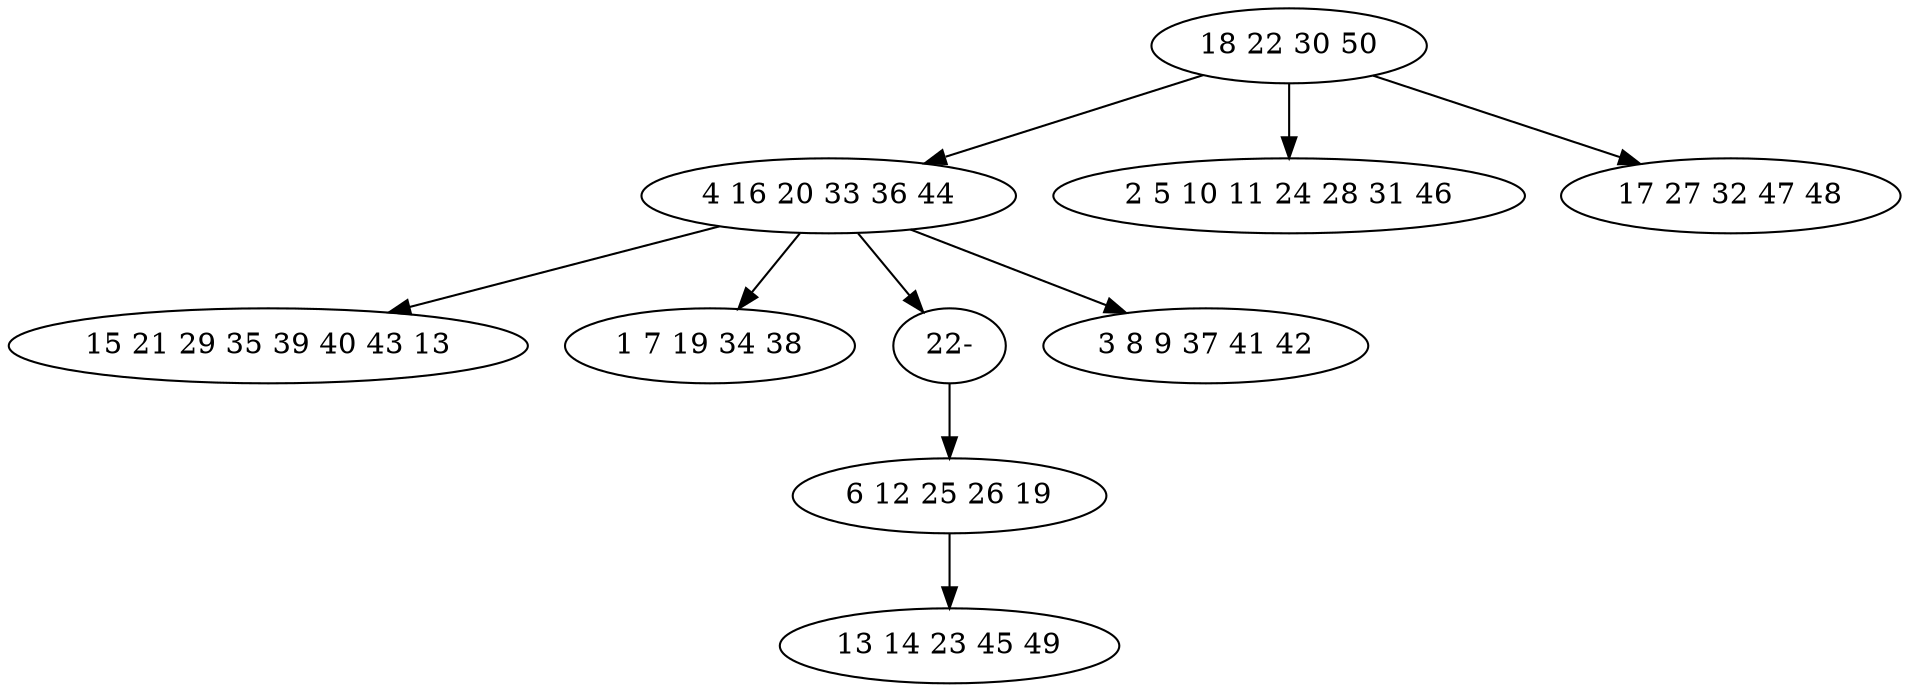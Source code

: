 digraph true_tree {
	"0" -> "1"
	"1" -> "2"
	"1" -> "3"
	"1" -> "9"
	"0" -> "5"
	"4" -> "6"
	"0" -> "7"
	"1" -> "8"
	"9" -> "4"
	"0" [label="18 22 30 50"];
	"1" [label="4 16 20 33 36 44"];
	"2" [label="15 21 29 35 39 40 43 13"];
	"3" [label="1 7 19 34 38"];
	"4" [label="6 12 25 26 19"];
	"5" [label="2 5 10 11 24 28 31 46"];
	"6" [label="13 14 23 45 49"];
	"7" [label="17 27 32 47 48"];
	"8" [label="3 8 9 37 41 42"];
	"9" [label="22-"];
}
